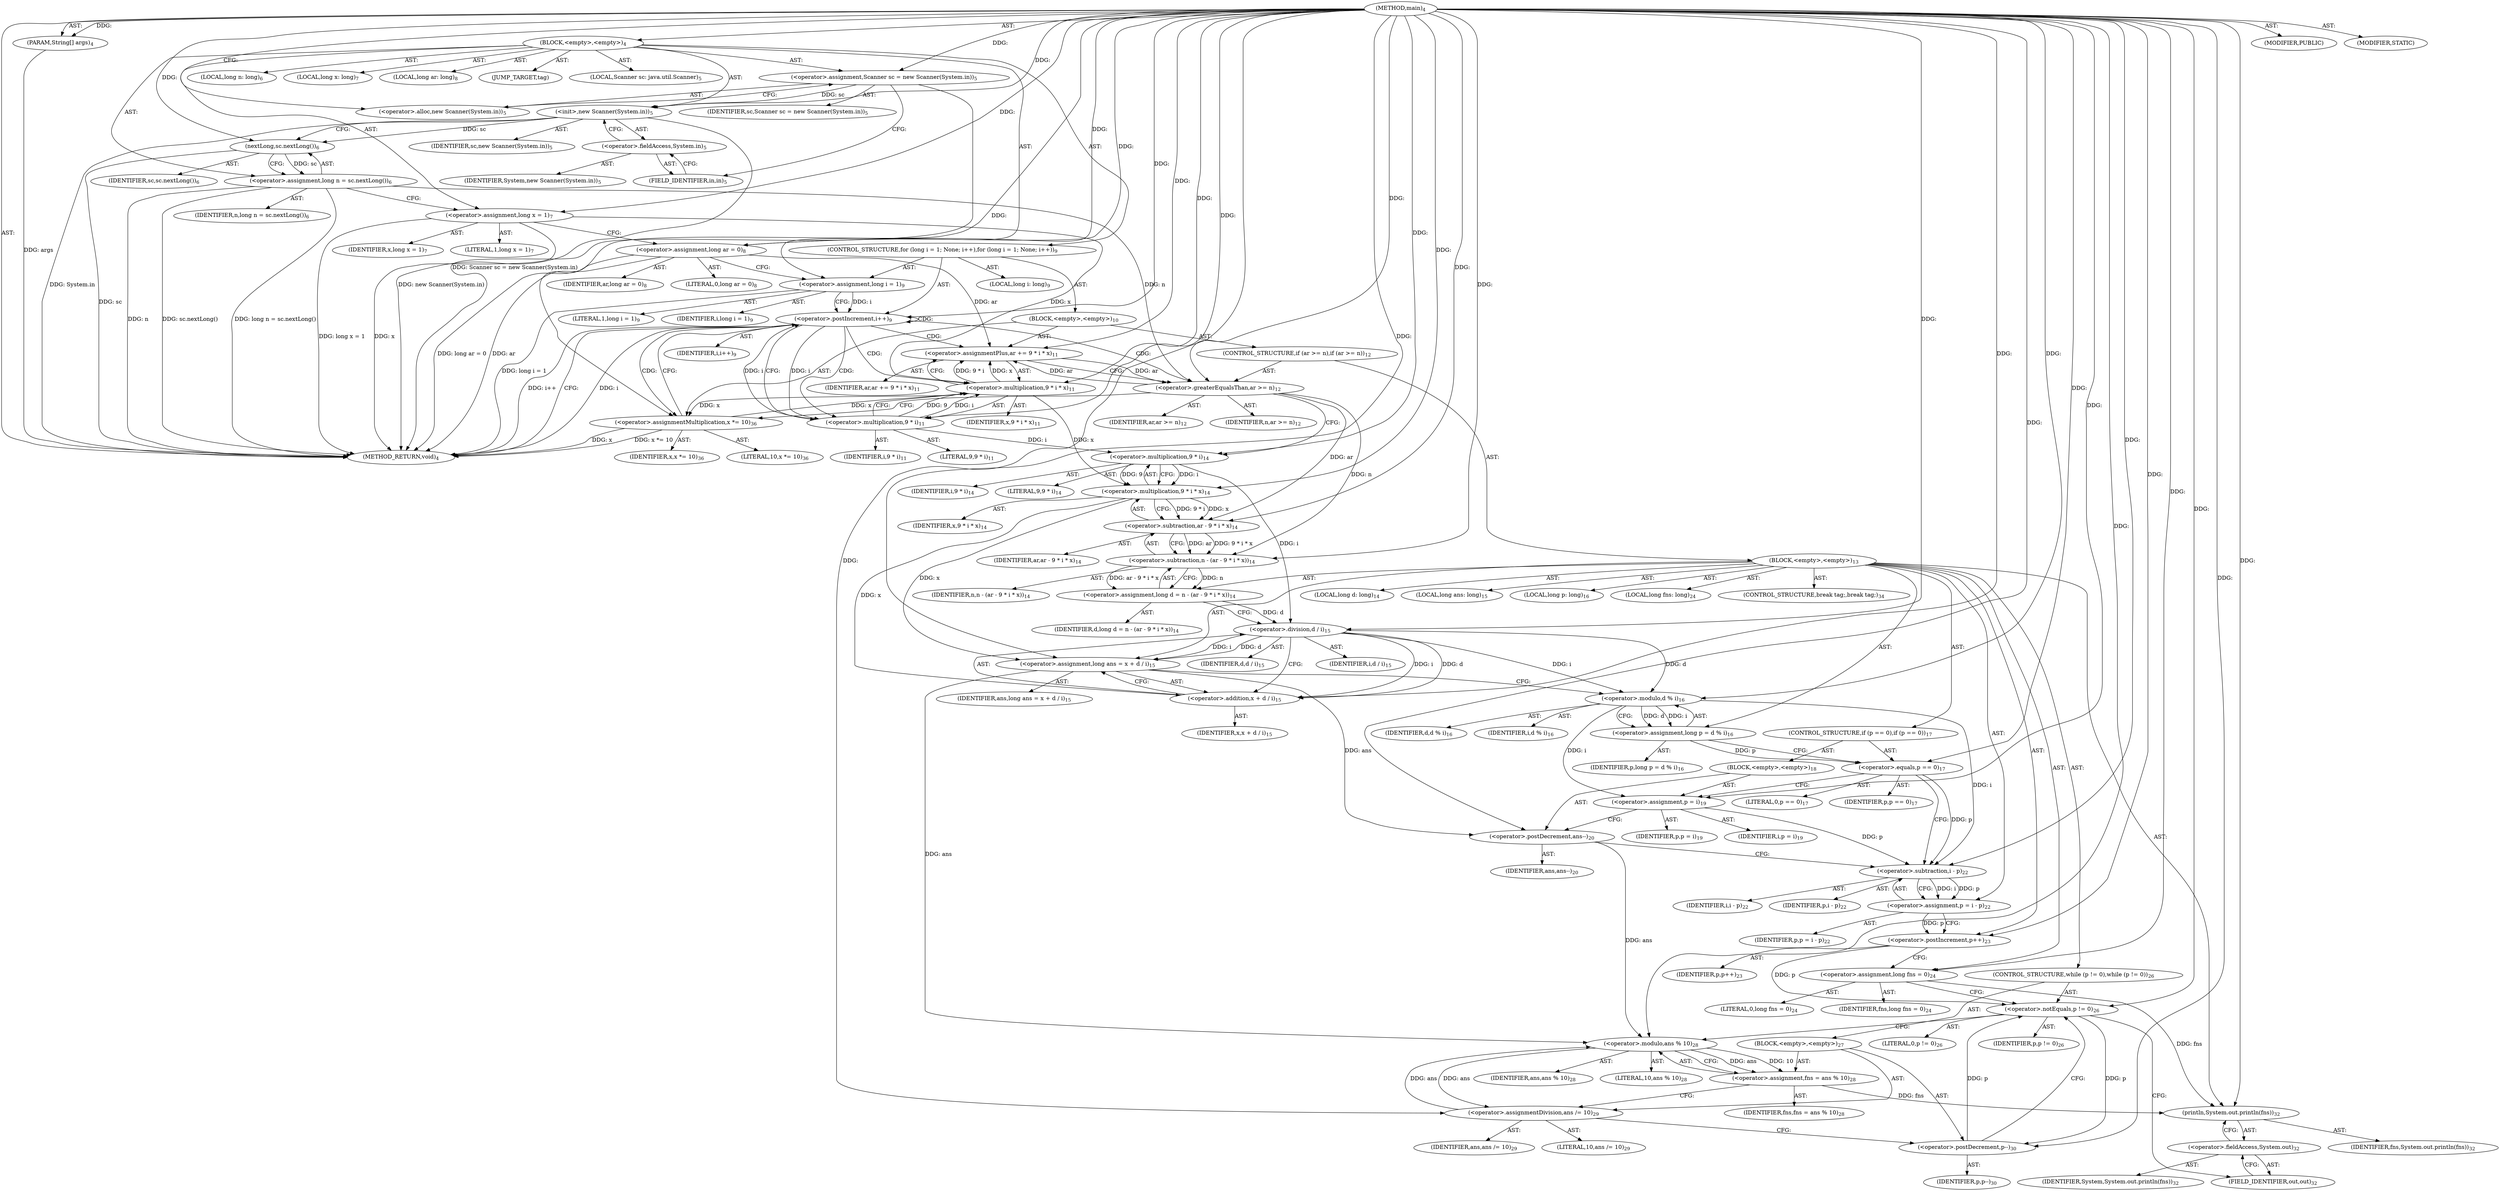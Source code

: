 digraph "main" {  
"19" [label = <(METHOD,main)<SUB>4</SUB>> ]
"20" [label = <(PARAM,String[] args)<SUB>4</SUB>> ]
"21" [label = <(BLOCK,&lt;empty&gt;,&lt;empty&gt;)<SUB>4</SUB>> ]
"4" [label = <(LOCAL,Scanner sc: java.util.Scanner)<SUB>5</SUB>> ]
"22" [label = <(&lt;operator&gt;.assignment,Scanner sc = new Scanner(System.in))<SUB>5</SUB>> ]
"23" [label = <(IDENTIFIER,sc,Scanner sc = new Scanner(System.in))<SUB>5</SUB>> ]
"24" [label = <(&lt;operator&gt;.alloc,new Scanner(System.in))<SUB>5</SUB>> ]
"25" [label = <(&lt;init&gt;,new Scanner(System.in))<SUB>5</SUB>> ]
"3" [label = <(IDENTIFIER,sc,new Scanner(System.in))<SUB>5</SUB>> ]
"26" [label = <(&lt;operator&gt;.fieldAccess,System.in)<SUB>5</SUB>> ]
"27" [label = <(IDENTIFIER,System,new Scanner(System.in))<SUB>5</SUB>> ]
"28" [label = <(FIELD_IDENTIFIER,in,in)<SUB>5</SUB>> ]
"29" [label = <(LOCAL,long n: long)<SUB>6</SUB>> ]
"30" [label = <(&lt;operator&gt;.assignment,long n = sc.nextLong())<SUB>6</SUB>> ]
"31" [label = <(IDENTIFIER,n,long n = sc.nextLong())<SUB>6</SUB>> ]
"32" [label = <(nextLong,sc.nextLong())<SUB>6</SUB>> ]
"33" [label = <(IDENTIFIER,sc,sc.nextLong())<SUB>6</SUB>> ]
"34" [label = <(LOCAL,long x: long)<SUB>7</SUB>> ]
"35" [label = <(&lt;operator&gt;.assignment,long x = 1)<SUB>7</SUB>> ]
"36" [label = <(IDENTIFIER,x,long x = 1)<SUB>7</SUB>> ]
"37" [label = <(LITERAL,1,long x = 1)<SUB>7</SUB>> ]
"38" [label = <(LOCAL,long ar: long)<SUB>8</SUB>> ]
"39" [label = <(&lt;operator&gt;.assignment,long ar = 0)<SUB>8</SUB>> ]
"40" [label = <(IDENTIFIER,ar,long ar = 0)<SUB>8</SUB>> ]
"41" [label = <(LITERAL,0,long ar = 0)<SUB>8</SUB>> ]
"42" [label = <(JUMP_TARGET,tag)> ]
"43" [label = <(CONTROL_STRUCTURE,for (long i = 1; None; i++),for (long i = 1; None; i++))<SUB>9</SUB>> ]
"44" [label = <(LOCAL,long i: long)<SUB>9</SUB>> ]
"45" [label = <(&lt;operator&gt;.assignment,long i = 1)<SUB>9</SUB>> ]
"46" [label = <(IDENTIFIER,i,long i = 1)<SUB>9</SUB>> ]
"47" [label = <(LITERAL,1,long i = 1)<SUB>9</SUB>> ]
"48" [label = <(&lt;operator&gt;.postIncrement,i++)<SUB>9</SUB>> ]
"49" [label = <(IDENTIFIER,i,i++)<SUB>9</SUB>> ]
"50" [label = <(BLOCK,&lt;empty&gt;,&lt;empty&gt;)<SUB>10</SUB>> ]
"51" [label = <(&lt;operator&gt;.assignmentPlus,ar += 9 * i * x)<SUB>11</SUB>> ]
"52" [label = <(IDENTIFIER,ar,ar += 9 * i * x)<SUB>11</SUB>> ]
"53" [label = <(&lt;operator&gt;.multiplication,9 * i * x)<SUB>11</SUB>> ]
"54" [label = <(&lt;operator&gt;.multiplication,9 * i)<SUB>11</SUB>> ]
"55" [label = <(LITERAL,9,9 * i)<SUB>11</SUB>> ]
"56" [label = <(IDENTIFIER,i,9 * i)<SUB>11</SUB>> ]
"57" [label = <(IDENTIFIER,x,9 * i * x)<SUB>11</SUB>> ]
"58" [label = <(CONTROL_STRUCTURE,if (ar &gt;= n),if (ar &gt;= n))<SUB>12</SUB>> ]
"59" [label = <(&lt;operator&gt;.greaterEqualsThan,ar &gt;= n)<SUB>12</SUB>> ]
"60" [label = <(IDENTIFIER,ar,ar &gt;= n)<SUB>12</SUB>> ]
"61" [label = <(IDENTIFIER,n,ar &gt;= n)<SUB>12</SUB>> ]
"62" [label = <(BLOCK,&lt;empty&gt;,&lt;empty&gt;)<SUB>13</SUB>> ]
"63" [label = <(LOCAL,long d: long)<SUB>14</SUB>> ]
"64" [label = <(&lt;operator&gt;.assignment,long d = n - (ar - 9 * i * x))<SUB>14</SUB>> ]
"65" [label = <(IDENTIFIER,d,long d = n - (ar - 9 * i * x))<SUB>14</SUB>> ]
"66" [label = <(&lt;operator&gt;.subtraction,n - (ar - 9 * i * x))<SUB>14</SUB>> ]
"67" [label = <(IDENTIFIER,n,n - (ar - 9 * i * x))<SUB>14</SUB>> ]
"68" [label = <(&lt;operator&gt;.subtraction,ar - 9 * i * x)<SUB>14</SUB>> ]
"69" [label = <(IDENTIFIER,ar,ar - 9 * i * x)<SUB>14</SUB>> ]
"70" [label = <(&lt;operator&gt;.multiplication,9 * i * x)<SUB>14</SUB>> ]
"71" [label = <(&lt;operator&gt;.multiplication,9 * i)<SUB>14</SUB>> ]
"72" [label = <(LITERAL,9,9 * i)<SUB>14</SUB>> ]
"73" [label = <(IDENTIFIER,i,9 * i)<SUB>14</SUB>> ]
"74" [label = <(IDENTIFIER,x,9 * i * x)<SUB>14</SUB>> ]
"75" [label = <(LOCAL,long ans: long)<SUB>15</SUB>> ]
"76" [label = <(&lt;operator&gt;.assignment,long ans = x + d / i)<SUB>15</SUB>> ]
"77" [label = <(IDENTIFIER,ans,long ans = x + d / i)<SUB>15</SUB>> ]
"78" [label = <(&lt;operator&gt;.addition,x + d / i)<SUB>15</SUB>> ]
"79" [label = <(IDENTIFIER,x,x + d / i)<SUB>15</SUB>> ]
"80" [label = <(&lt;operator&gt;.division,d / i)<SUB>15</SUB>> ]
"81" [label = <(IDENTIFIER,d,d / i)<SUB>15</SUB>> ]
"82" [label = <(IDENTIFIER,i,d / i)<SUB>15</SUB>> ]
"83" [label = <(LOCAL,long p: long)<SUB>16</SUB>> ]
"84" [label = <(&lt;operator&gt;.assignment,long p = d % i)<SUB>16</SUB>> ]
"85" [label = <(IDENTIFIER,p,long p = d % i)<SUB>16</SUB>> ]
"86" [label = <(&lt;operator&gt;.modulo,d % i)<SUB>16</SUB>> ]
"87" [label = <(IDENTIFIER,d,d % i)<SUB>16</SUB>> ]
"88" [label = <(IDENTIFIER,i,d % i)<SUB>16</SUB>> ]
"89" [label = <(CONTROL_STRUCTURE,if (p == 0),if (p == 0))<SUB>17</SUB>> ]
"90" [label = <(&lt;operator&gt;.equals,p == 0)<SUB>17</SUB>> ]
"91" [label = <(IDENTIFIER,p,p == 0)<SUB>17</SUB>> ]
"92" [label = <(LITERAL,0,p == 0)<SUB>17</SUB>> ]
"93" [label = <(BLOCK,&lt;empty&gt;,&lt;empty&gt;)<SUB>18</SUB>> ]
"94" [label = <(&lt;operator&gt;.assignment,p = i)<SUB>19</SUB>> ]
"95" [label = <(IDENTIFIER,p,p = i)<SUB>19</SUB>> ]
"96" [label = <(IDENTIFIER,i,p = i)<SUB>19</SUB>> ]
"97" [label = <(&lt;operator&gt;.postDecrement,ans--)<SUB>20</SUB>> ]
"98" [label = <(IDENTIFIER,ans,ans--)<SUB>20</SUB>> ]
"99" [label = <(&lt;operator&gt;.assignment,p = i - p)<SUB>22</SUB>> ]
"100" [label = <(IDENTIFIER,p,p = i - p)<SUB>22</SUB>> ]
"101" [label = <(&lt;operator&gt;.subtraction,i - p)<SUB>22</SUB>> ]
"102" [label = <(IDENTIFIER,i,i - p)<SUB>22</SUB>> ]
"103" [label = <(IDENTIFIER,p,i - p)<SUB>22</SUB>> ]
"104" [label = <(&lt;operator&gt;.postIncrement,p++)<SUB>23</SUB>> ]
"105" [label = <(IDENTIFIER,p,p++)<SUB>23</SUB>> ]
"106" [label = <(LOCAL,long fns: long)<SUB>24</SUB>> ]
"107" [label = <(&lt;operator&gt;.assignment,long fns = 0)<SUB>24</SUB>> ]
"108" [label = <(IDENTIFIER,fns,long fns = 0)<SUB>24</SUB>> ]
"109" [label = <(LITERAL,0,long fns = 0)<SUB>24</SUB>> ]
"110" [label = <(CONTROL_STRUCTURE,while (p != 0),while (p != 0))<SUB>26</SUB>> ]
"111" [label = <(&lt;operator&gt;.notEquals,p != 0)<SUB>26</SUB>> ]
"112" [label = <(IDENTIFIER,p,p != 0)<SUB>26</SUB>> ]
"113" [label = <(LITERAL,0,p != 0)<SUB>26</SUB>> ]
"114" [label = <(BLOCK,&lt;empty&gt;,&lt;empty&gt;)<SUB>27</SUB>> ]
"115" [label = <(&lt;operator&gt;.assignment,fns = ans % 10)<SUB>28</SUB>> ]
"116" [label = <(IDENTIFIER,fns,fns = ans % 10)<SUB>28</SUB>> ]
"117" [label = <(&lt;operator&gt;.modulo,ans % 10)<SUB>28</SUB>> ]
"118" [label = <(IDENTIFIER,ans,ans % 10)<SUB>28</SUB>> ]
"119" [label = <(LITERAL,10,ans % 10)<SUB>28</SUB>> ]
"120" [label = <(&lt;operator&gt;.assignmentDivision,ans /= 10)<SUB>29</SUB>> ]
"121" [label = <(IDENTIFIER,ans,ans /= 10)<SUB>29</SUB>> ]
"122" [label = <(LITERAL,10,ans /= 10)<SUB>29</SUB>> ]
"123" [label = <(&lt;operator&gt;.postDecrement,p--)<SUB>30</SUB>> ]
"124" [label = <(IDENTIFIER,p,p--)<SUB>30</SUB>> ]
"125" [label = <(println,System.out.println(fns))<SUB>32</SUB>> ]
"126" [label = <(&lt;operator&gt;.fieldAccess,System.out)<SUB>32</SUB>> ]
"127" [label = <(IDENTIFIER,System,System.out.println(fns))<SUB>32</SUB>> ]
"128" [label = <(FIELD_IDENTIFIER,out,out)<SUB>32</SUB>> ]
"129" [label = <(IDENTIFIER,fns,System.out.println(fns))<SUB>32</SUB>> ]
"130" [label = <(CONTROL_STRUCTURE,break tag;,break tag;)<SUB>34</SUB>> ]
"131" [label = <(&lt;operator&gt;.assignmentMultiplication,x *= 10)<SUB>36</SUB>> ]
"132" [label = <(IDENTIFIER,x,x *= 10)<SUB>36</SUB>> ]
"133" [label = <(LITERAL,10,x *= 10)<SUB>36</SUB>> ]
"134" [label = <(MODIFIER,PUBLIC)> ]
"135" [label = <(MODIFIER,STATIC)> ]
"136" [label = <(METHOD_RETURN,void)<SUB>4</SUB>> ]
  "19" -> "20"  [ label = "AST: "] 
  "19" -> "21"  [ label = "AST: "] 
  "19" -> "134"  [ label = "AST: "] 
  "19" -> "135"  [ label = "AST: "] 
  "19" -> "136"  [ label = "AST: "] 
  "21" -> "4"  [ label = "AST: "] 
  "21" -> "22"  [ label = "AST: "] 
  "21" -> "25"  [ label = "AST: "] 
  "21" -> "29"  [ label = "AST: "] 
  "21" -> "30"  [ label = "AST: "] 
  "21" -> "34"  [ label = "AST: "] 
  "21" -> "35"  [ label = "AST: "] 
  "21" -> "38"  [ label = "AST: "] 
  "21" -> "39"  [ label = "AST: "] 
  "21" -> "42"  [ label = "AST: "] 
  "21" -> "43"  [ label = "AST: "] 
  "22" -> "23"  [ label = "AST: "] 
  "22" -> "24"  [ label = "AST: "] 
  "25" -> "3"  [ label = "AST: "] 
  "25" -> "26"  [ label = "AST: "] 
  "26" -> "27"  [ label = "AST: "] 
  "26" -> "28"  [ label = "AST: "] 
  "30" -> "31"  [ label = "AST: "] 
  "30" -> "32"  [ label = "AST: "] 
  "32" -> "33"  [ label = "AST: "] 
  "35" -> "36"  [ label = "AST: "] 
  "35" -> "37"  [ label = "AST: "] 
  "39" -> "40"  [ label = "AST: "] 
  "39" -> "41"  [ label = "AST: "] 
  "43" -> "44"  [ label = "AST: "] 
  "43" -> "45"  [ label = "AST: "] 
  "43" -> "48"  [ label = "AST: "] 
  "43" -> "50"  [ label = "AST: "] 
  "45" -> "46"  [ label = "AST: "] 
  "45" -> "47"  [ label = "AST: "] 
  "48" -> "49"  [ label = "AST: "] 
  "50" -> "51"  [ label = "AST: "] 
  "50" -> "58"  [ label = "AST: "] 
  "50" -> "131"  [ label = "AST: "] 
  "51" -> "52"  [ label = "AST: "] 
  "51" -> "53"  [ label = "AST: "] 
  "53" -> "54"  [ label = "AST: "] 
  "53" -> "57"  [ label = "AST: "] 
  "54" -> "55"  [ label = "AST: "] 
  "54" -> "56"  [ label = "AST: "] 
  "58" -> "59"  [ label = "AST: "] 
  "58" -> "62"  [ label = "AST: "] 
  "59" -> "60"  [ label = "AST: "] 
  "59" -> "61"  [ label = "AST: "] 
  "62" -> "63"  [ label = "AST: "] 
  "62" -> "64"  [ label = "AST: "] 
  "62" -> "75"  [ label = "AST: "] 
  "62" -> "76"  [ label = "AST: "] 
  "62" -> "83"  [ label = "AST: "] 
  "62" -> "84"  [ label = "AST: "] 
  "62" -> "89"  [ label = "AST: "] 
  "62" -> "99"  [ label = "AST: "] 
  "62" -> "104"  [ label = "AST: "] 
  "62" -> "106"  [ label = "AST: "] 
  "62" -> "107"  [ label = "AST: "] 
  "62" -> "110"  [ label = "AST: "] 
  "62" -> "125"  [ label = "AST: "] 
  "62" -> "130"  [ label = "AST: "] 
  "64" -> "65"  [ label = "AST: "] 
  "64" -> "66"  [ label = "AST: "] 
  "66" -> "67"  [ label = "AST: "] 
  "66" -> "68"  [ label = "AST: "] 
  "68" -> "69"  [ label = "AST: "] 
  "68" -> "70"  [ label = "AST: "] 
  "70" -> "71"  [ label = "AST: "] 
  "70" -> "74"  [ label = "AST: "] 
  "71" -> "72"  [ label = "AST: "] 
  "71" -> "73"  [ label = "AST: "] 
  "76" -> "77"  [ label = "AST: "] 
  "76" -> "78"  [ label = "AST: "] 
  "78" -> "79"  [ label = "AST: "] 
  "78" -> "80"  [ label = "AST: "] 
  "80" -> "81"  [ label = "AST: "] 
  "80" -> "82"  [ label = "AST: "] 
  "84" -> "85"  [ label = "AST: "] 
  "84" -> "86"  [ label = "AST: "] 
  "86" -> "87"  [ label = "AST: "] 
  "86" -> "88"  [ label = "AST: "] 
  "89" -> "90"  [ label = "AST: "] 
  "89" -> "93"  [ label = "AST: "] 
  "90" -> "91"  [ label = "AST: "] 
  "90" -> "92"  [ label = "AST: "] 
  "93" -> "94"  [ label = "AST: "] 
  "93" -> "97"  [ label = "AST: "] 
  "94" -> "95"  [ label = "AST: "] 
  "94" -> "96"  [ label = "AST: "] 
  "97" -> "98"  [ label = "AST: "] 
  "99" -> "100"  [ label = "AST: "] 
  "99" -> "101"  [ label = "AST: "] 
  "101" -> "102"  [ label = "AST: "] 
  "101" -> "103"  [ label = "AST: "] 
  "104" -> "105"  [ label = "AST: "] 
  "107" -> "108"  [ label = "AST: "] 
  "107" -> "109"  [ label = "AST: "] 
  "110" -> "111"  [ label = "AST: "] 
  "110" -> "114"  [ label = "AST: "] 
  "111" -> "112"  [ label = "AST: "] 
  "111" -> "113"  [ label = "AST: "] 
  "114" -> "115"  [ label = "AST: "] 
  "114" -> "120"  [ label = "AST: "] 
  "114" -> "123"  [ label = "AST: "] 
  "115" -> "116"  [ label = "AST: "] 
  "115" -> "117"  [ label = "AST: "] 
  "117" -> "118"  [ label = "AST: "] 
  "117" -> "119"  [ label = "AST: "] 
  "120" -> "121"  [ label = "AST: "] 
  "120" -> "122"  [ label = "AST: "] 
  "123" -> "124"  [ label = "AST: "] 
  "125" -> "126"  [ label = "AST: "] 
  "125" -> "129"  [ label = "AST: "] 
  "126" -> "127"  [ label = "AST: "] 
  "126" -> "128"  [ label = "AST: "] 
  "131" -> "132"  [ label = "AST: "] 
  "131" -> "133"  [ label = "AST: "] 
  "22" -> "28"  [ label = "CFG: "] 
  "25" -> "32"  [ label = "CFG: "] 
  "30" -> "35"  [ label = "CFG: "] 
  "35" -> "39"  [ label = "CFG: "] 
  "39" -> "45"  [ label = "CFG: "] 
  "24" -> "22"  [ label = "CFG: "] 
  "26" -> "25"  [ label = "CFG: "] 
  "32" -> "30"  [ label = "CFG: "] 
  "45" -> "48"  [ label = "CFG: "] 
  "48" -> "136"  [ label = "CFG: "] 
  "48" -> "54"  [ label = "CFG: "] 
  "28" -> "26"  [ label = "CFG: "] 
  "51" -> "59"  [ label = "CFG: "] 
  "131" -> "48"  [ label = "CFG: "] 
  "53" -> "51"  [ label = "CFG: "] 
  "59" -> "71"  [ label = "CFG: "] 
  "59" -> "131"  [ label = "CFG: "] 
  "54" -> "53"  [ label = "CFG: "] 
  "64" -> "80"  [ label = "CFG: "] 
  "76" -> "86"  [ label = "CFG: "] 
  "84" -> "90"  [ label = "CFG: "] 
  "99" -> "104"  [ label = "CFG: "] 
  "104" -> "107"  [ label = "CFG: "] 
  "107" -> "111"  [ label = "CFG: "] 
  "66" -> "64"  [ label = "CFG: "] 
  "78" -> "76"  [ label = "CFG: "] 
  "86" -> "84"  [ label = "CFG: "] 
  "90" -> "94"  [ label = "CFG: "] 
  "90" -> "101"  [ label = "CFG: "] 
  "101" -> "99"  [ label = "CFG: "] 
  "111" -> "117"  [ label = "CFG: "] 
  "111" -> "128"  [ label = "CFG: "] 
  "126" -> "125"  [ label = "CFG: "] 
  "68" -> "66"  [ label = "CFG: "] 
  "80" -> "78"  [ label = "CFG: "] 
  "94" -> "97"  [ label = "CFG: "] 
  "97" -> "101"  [ label = "CFG: "] 
  "115" -> "120"  [ label = "CFG: "] 
  "120" -> "123"  [ label = "CFG: "] 
  "123" -> "111"  [ label = "CFG: "] 
  "128" -> "126"  [ label = "CFG: "] 
  "70" -> "68"  [ label = "CFG: "] 
  "117" -> "115"  [ label = "CFG: "] 
  "71" -> "70"  [ label = "CFG: "] 
  "19" -> "24"  [ label = "CFG: "] 
  "20" -> "136"  [ label = "DDG: args"] 
  "22" -> "136"  [ label = "DDG: Scanner sc = new Scanner(System.in)"] 
  "25" -> "136"  [ label = "DDG: System.in"] 
  "25" -> "136"  [ label = "DDG: new Scanner(System.in)"] 
  "30" -> "136"  [ label = "DDG: n"] 
  "32" -> "136"  [ label = "DDG: sc"] 
  "30" -> "136"  [ label = "DDG: sc.nextLong()"] 
  "30" -> "136"  [ label = "DDG: long n = sc.nextLong()"] 
  "35" -> "136"  [ label = "DDG: x"] 
  "35" -> "136"  [ label = "DDG: long x = 1"] 
  "39" -> "136"  [ label = "DDG: ar"] 
  "39" -> "136"  [ label = "DDG: long ar = 0"] 
  "45" -> "136"  [ label = "DDG: long i = 1"] 
  "48" -> "136"  [ label = "DDG: i"] 
  "48" -> "136"  [ label = "DDG: i++"] 
  "131" -> "136"  [ label = "DDG: x"] 
  "131" -> "136"  [ label = "DDG: x *= 10"] 
  "19" -> "20"  [ label = "DDG: "] 
  "19" -> "22"  [ label = "DDG: "] 
  "32" -> "30"  [ label = "DDG: sc"] 
  "19" -> "35"  [ label = "DDG: "] 
  "19" -> "39"  [ label = "DDG: "] 
  "22" -> "25"  [ label = "DDG: sc"] 
  "19" -> "25"  [ label = "DDG: "] 
  "19" -> "45"  [ label = "DDG: "] 
  "25" -> "32"  [ label = "DDG: sc"] 
  "19" -> "32"  [ label = "DDG: "] 
  "45" -> "48"  [ label = "DDG: i"] 
  "54" -> "48"  [ label = "DDG: i"] 
  "19" -> "48"  [ label = "DDG: "] 
  "53" -> "51"  [ label = "DDG: 9 * i"] 
  "53" -> "51"  [ label = "DDG: x"] 
  "19" -> "131"  [ label = "DDG: "] 
  "39" -> "51"  [ label = "DDG: ar"] 
  "59" -> "51"  [ label = "DDG: ar"] 
  "19" -> "51"  [ label = "DDG: "] 
  "53" -> "131"  [ label = "DDG: x"] 
  "54" -> "53"  [ label = "DDG: 9"] 
  "54" -> "53"  [ label = "DDG: i"] 
  "35" -> "53"  [ label = "DDG: x"] 
  "131" -> "53"  [ label = "DDG: x"] 
  "19" -> "53"  [ label = "DDG: "] 
  "51" -> "59"  [ label = "DDG: ar"] 
  "19" -> "59"  [ label = "DDG: "] 
  "30" -> "59"  [ label = "DDG: n"] 
  "66" -> "64"  [ label = "DDG: n"] 
  "66" -> "64"  [ label = "DDG: ar - 9 * i * x"] 
  "70" -> "76"  [ label = "DDG: x"] 
  "19" -> "76"  [ label = "DDG: "] 
  "80" -> "76"  [ label = "DDG: d"] 
  "80" -> "76"  [ label = "DDG: i"] 
  "86" -> "84"  [ label = "DDG: d"] 
  "86" -> "84"  [ label = "DDG: i"] 
  "101" -> "99"  [ label = "DDG: i"] 
  "101" -> "99"  [ label = "DDG: p"] 
  "19" -> "107"  [ label = "DDG: "] 
  "19" -> "54"  [ label = "DDG: "] 
  "48" -> "54"  [ label = "DDG: i"] 
  "99" -> "104"  [ label = "DDG: p"] 
  "19" -> "104"  [ label = "DDG: "] 
  "107" -> "125"  [ label = "DDG: fns"] 
  "115" -> "125"  [ label = "DDG: fns"] 
  "19" -> "125"  [ label = "DDG: "] 
  "59" -> "66"  [ label = "DDG: n"] 
  "19" -> "66"  [ label = "DDG: "] 
  "68" -> "66"  [ label = "DDG: ar"] 
  "68" -> "66"  [ label = "DDG: 9 * i * x"] 
  "70" -> "78"  [ label = "DDG: x"] 
  "19" -> "78"  [ label = "DDG: "] 
  "80" -> "78"  [ label = "DDG: d"] 
  "80" -> "78"  [ label = "DDG: i"] 
  "80" -> "86"  [ label = "DDG: d"] 
  "19" -> "86"  [ label = "DDG: "] 
  "80" -> "86"  [ label = "DDG: i"] 
  "84" -> "90"  [ label = "DDG: p"] 
  "19" -> "90"  [ label = "DDG: "] 
  "86" -> "94"  [ label = "DDG: i"] 
  "19" -> "94"  [ label = "DDG: "] 
  "86" -> "101"  [ label = "DDG: i"] 
  "19" -> "101"  [ label = "DDG: "] 
  "90" -> "101"  [ label = "DDG: p"] 
  "94" -> "101"  [ label = "DDG: p"] 
  "104" -> "111"  [ label = "DDG: p"] 
  "123" -> "111"  [ label = "DDG: p"] 
  "19" -> "111"  [ label = "DDG: "] 
  "117" -> "115"  [ label = "DDG: ans"] 
  "117" -> "115"  [ label = "DDG: 10"] 
  "19" -> "120"  [ label = "DDG: "] 
  "59" -> "68"  [ label = "DDG: ar"] 
  "19" -> "68"  [ label = "DDG: "] 
  "70" -> "68"  [ label = "DDG: 9 * i"] 
  "70" -> "68"  [ label = "DDG: x"] 
  "64" -> "80"  [ label = "DDG: d"] 
  "19" -> "80"  [ label = "DDG: "] 
  "71" -> "80"  [ label = "DDG: i"] 
  "76" -> "97"  [ label = "DDG: ans"] 
  "19" -> "97"  [ label = "DDG: "] 
  "117" -> "120"  [ label = "DDG: ans"] 
  "111" -> "123"  [ label = "DDG: p"] 
  "19" -> "123"  [ label = "DDG: "] 
  "71" -> "70"  [ label = "DDG: 9"] 
  "71" -> "70"  [ label = "DDG: i"] 
  "53" -> "70"  [ label = "DDG: x"] 
  "19" -> "70"  [ label = "DDG: "] 
  "76" -> "117"  [ label = "DDG: ans"] 
  "97" -> "117"  [ label = "DDG: ans"] 
  "120" -> "117"  [ label = "DDG: ans"] 
  "19" -> "117"  [ label = "DDG: "] 
  "19" -> "71"  [ label = "DDG: "] 
  "54" -> "71"  [ label = "DDG: i"] 
  "48" -> "48"  [ label = "CDG: "] 
  "48" -> "59"  [ label = "CDG: "] 
  "48" -> "51"  [ label = "CDG: "] 
  "48" -> "53"  [ label = "CDG: "] 
  "48" -> "131"  [ label = "CDG: "] 
  "48" -> "54"  [ label = "CDG: "] 
}
